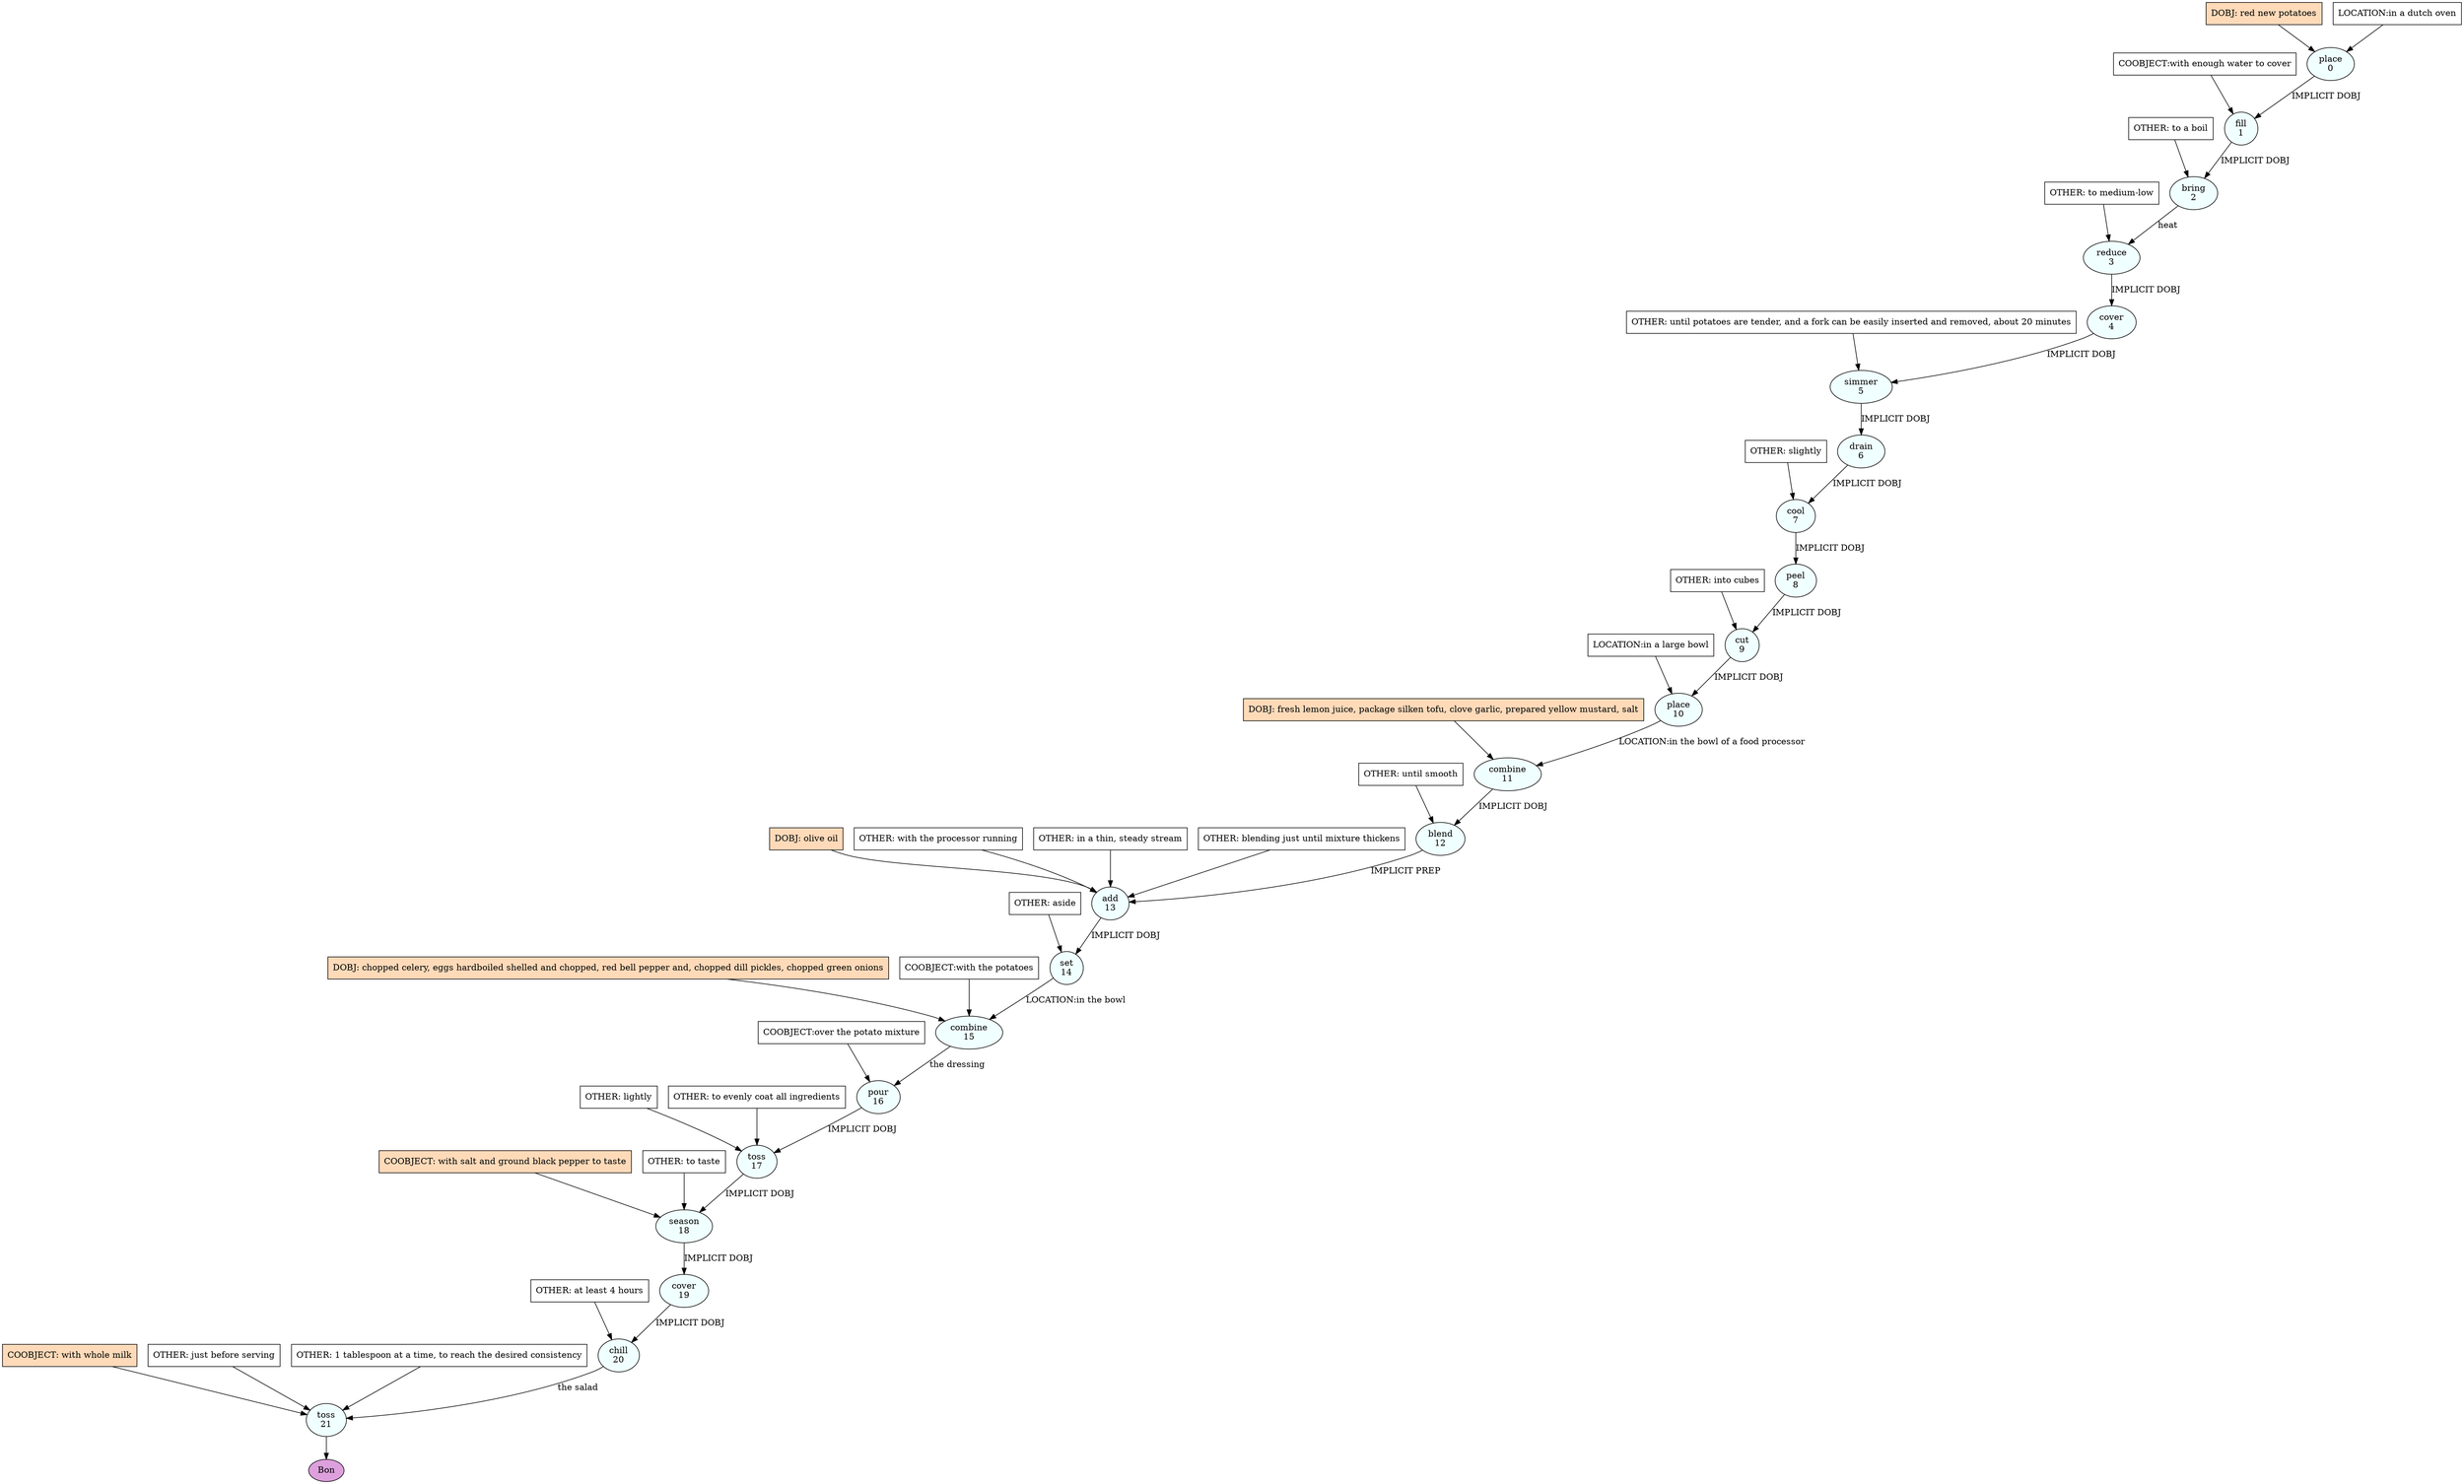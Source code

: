 digraph recipe {
E0[label="place
0", shape=oval, style=filled, fillcolor=azure]
E1[label="fill
1", shape=oval, style=filled, fillcolor=azure]
E2[label="bring
2", shape=oval, style=filled, fillcolor=azure]
E3[label="reduce
3", shape=oval, style=filled, fillcolor=azure]
E4[label="cover
4", shape=oval, style=filled, fillcolor=azure]
E5[label="simmer
5", shape=oval, style=filled, fillcolor=azure]
E6[label="drain
6", shape=oval, style=filled, fillcolor=azure]
E7[label="cool
7", shape=oval, style=filled, fillcolor=azure]
E8[label="peel
8", shape=oval, style=filled, fillcolor=azure]
E9[label="cut
9", shape=oval, style=filled, fillcolor=azure]
E10[label="place
10", shape=oval, style=filled, fillcolor=azure]
E11[label="combine
11", shape=oval, style=filled, fillcolor=azure]
E12[label="blend
12", shape=oval, style=filled, fillcolor=azure]
E13[label="add
13", shape=oval, style=filled, fillcolor=azure]
E14[label="set
14", shape=oval, style=filled, fillcolor=azure]
E15[label="combine
15", shape=oval, style=filled, fillcolor=azure]
E16[label="pour
16", shape=oval, style=filled, fillcolor=azure]
E17[label="toss
17", shape=oval, style=filled, fillcolor=azure]
E18[label="season
18", shape=oval, style=filled, fillcolor=azure]
E19[label="cover
19", shape=oval, style=filled, fillcolor=azure]
E20[label="chill
20", shape=oval, style=filled, fillcolor=azure]
E21[label="toss
21", shape=oval, style=filled, fillcolor=azure]
D0[label="DOBJ: red new potatoes", shape=box, style=filled, fillcolor=peachpuff]
D0 -> E0
P0_0[label="LOCATION:in a dutch oven", shape=box, style=filled, fillcolor=white]
P0_0 -> E0
E0 -> E1 [label="IMPLICIT DOBJ"]
P1_0_0[label="COOBJECT:with enough water to cover", shape=box, style=filled, fillcolor=white]
P1_0_0 -> E1
E1 -> E2 [label="IMPLICIT DOBJ"]
O2_0_0[label="OTHER: to a boil", shape=box, style=filled, fillcolor=white]
O2_0_0 -> E2
E2 -> E3 [label="heat"]
O3_0_0[label="OTHER: to medium-low", shape=box, style=filled, fillcolor=white]
O3_0_0 -> E3
E3 -> E4 [label="IMPLICIT DOBJ"]
E4 -> E5 [label="IMPLICIT DOBJ"]
O5_0_0[label="OTHER: until potatoes are tender, and a fork can be easily inserted and removed, about 20 minutes", shape=box, style=filled, fillcolor=white]
O5_0_0 -> E5
E5 -> E6 [label="IMPLICIT DOBJ"]
E6 -> E7 [label="IMPLICIT DOBJ"]
O7_0_0[label="OTHER: slightly", shape=box, style=filled, fillcolor=white]
O7_0_0 -> E7
E7 -> E8 [label="IMPLICIT DOBJ"]
E8 -> E9 [label="IMPLICIT DOBJ"]
O9_0_0[label="OTHER: into cubes", shape=box, style=filled, fillcolor=white]
O9_0_0 -> E9
E9 -> E10 [label="IMPLICIT DOBJ"]
P10_0_0[label="LOCATION:in a large bowl", shape=box, style=filled, fillcolor=white]
P10_0_0 -> E10
D11_ing[label="DOBJ: fresh lemon juice, package silken tofu, clove garlic, prepared yellow mustard, salt", shape=box, style=filled, fillcolor=peachpuff]
D11_ing -> E11
E10 -> E11 [label="LOCATION:in the bowl of a food processor"]
E11 -> E12 [label="IMPLICIT DOBJ"]
O12_0_0[label="OTHER: until smooth", shape=box, style=filled, fillcolor=white]
O12_0_0 -> E12
D13_ing[label="DOBJ: olive oil", shape=box, style=filled, fillcolor=peachpuff]
D13_ing -> E13
E12 -> E13 [label="IMPLICIT PREP"]
O13_0_0[label="OTHER: with the processor running", shape=box, style=filled, fillcolor=white]
O13_0_0 -> E13
O13_1_0[label="OTHER: in a thin, steady stream", shape=box, style=filled, fillcolor=white]
O13_1_0 -> E13
O13_2_0[label="OTHER: blending just until mixture thickens", shape=box, style=filled, fillcolor=white]
O13_2_0 -> E13
E13 -> E14 [label="IMPLICIT DOBJ"]
O14_0_0[label="OTHER: aside", shape=box, style=filled, fillcolor=white]
O14_0_0 -> E14
D15_ing[label="DOBJ: chopped celery, eggs hardboiled shelled and chopped, red bell pepper and, chopped dill pickles, chopped green onions", shape=box, style=filled, fillcolor=peachpuff]
D15_ing -> E15
E14 -> E15 [label="LOCATION:in the bowl"]
P15_1_0[label="COOBJECT:with the potatoes", shape=box, style=filled, fillcolor=white]
P15_1_0 -> E15
E15 -> E16 [label="the dressing"]
P16_0_0[label="COOBJECT:over the potato mixture", shape=box, style=filled, fillcolor=white]
P16_0_0 -> E16
E16 -> E17 [label="IMPLICIT DOBJ"]
O17_0_0[label="OTHER: lightly", shape=box, style=filled, fillcolor=white]
O17_0_0 -> E17
O17_1_0[label="OTHER: to evenly coat all ingredients", shape=box, style=filled, fillcolor=white]
O17_1_0 -> E17
E17 -> E18 [label="IMPLICIT DOBJ"]
P18_0_ing[label="COOBJECT: with salt and ground black pepper to taste", shape=box, style=filled, fillcolor=peachpuff]
P18_0_ing -> E18
O18_0_0[label="OTHER: to taste", shape=box, style=filled, fillcolor=white]
O18_0_0 -> E18
E18 -> E19 [label="IMPLICIT DOBJ"]
E19 -> E20 [label="IMPLICIT DOBJ"]
O20_0_0[label="OTHER: at least 4 hours", shape=box, style=filled, fillcolor=white]
O20_0_0 -> E20
E20 -> E21 [label="the salad"]
P21_0_ing[label="COOBJECT: with whole milk", shape=box, style=filled, fillcolor=peachpuff]
P21_0_ing -> E21
O21_0_0[label="OTHER: just before serving", shape=box, style=filled, fillcolor=white]
O21_0_0 -> E21
O21_1_0[label="OTHER: 1 tablespoon at a time, to reach the desired consistency", shape=box, style=filled, fillcolor=white]
O21_1_0 -> E21
EOR[label="Bon", shape=oval, style=filled, fillcolor=plum]
E21 -> EOR
}
